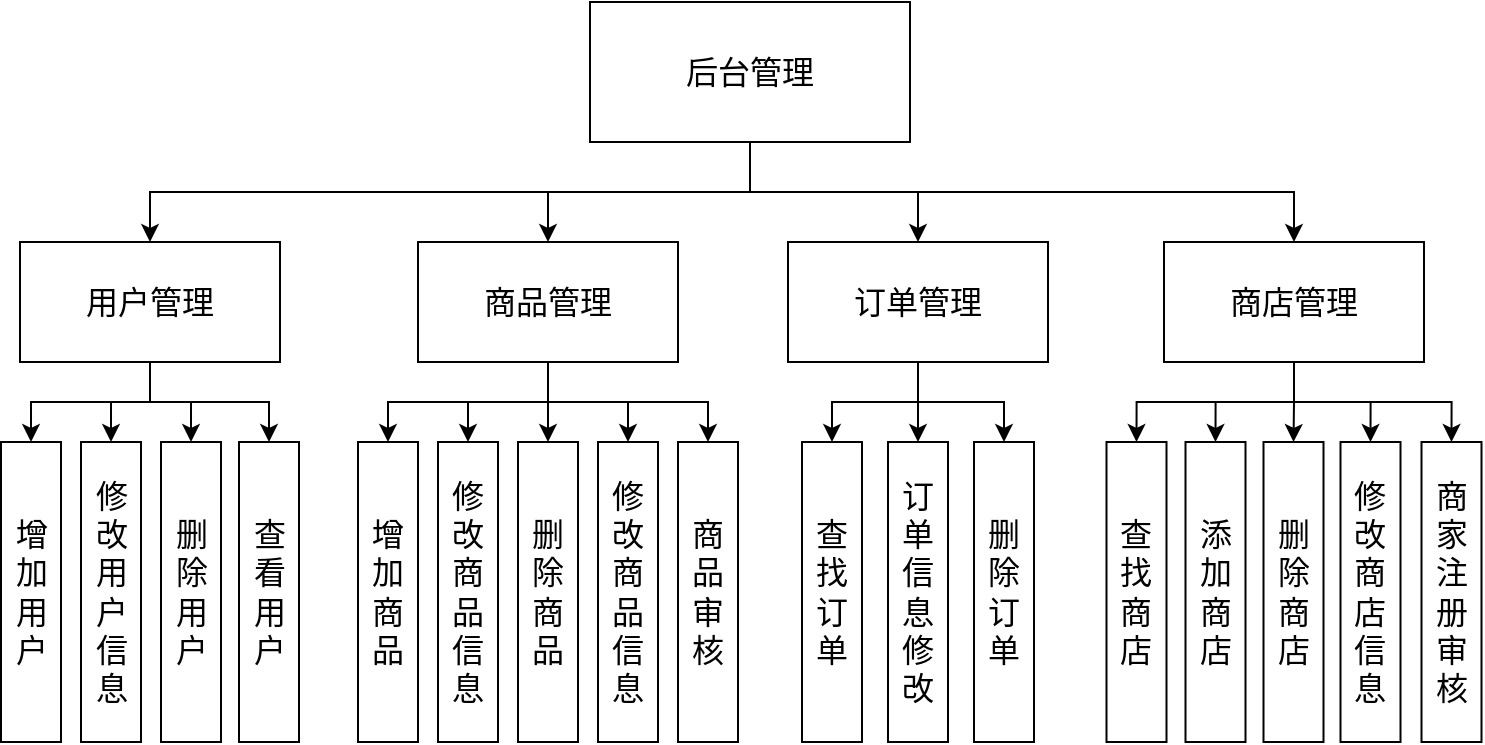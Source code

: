 <mxfile version="21.2.1" type="device">
  <diagram name="第 1 页" id="09D8fi8Q5Lg_BgYtTG0T">
    <mxGraphModel dx="1036" dy="606" grid="1" gridSize="10" guides="1" tooltips="1" connect="1" arrows="1" fold="1" page="1" pageScale="1" pageWidth="827" pageHeight="1169" math="0" shadow="0">
      <root>
        <mxCell id="0" />
        <mxCell id="1" parent="0" />
        <mxCell id="Uk1YHq_qjVBmFnVGHBF_-23" style="edgeStyle=orthogonalEdgeStyle;rounded=0;orthogonalLoop=1;jettySize=auto;html=1;" parent="1" source="FkndUxxzKpj9c6K7OWGn-1" target="IVscDV-QIPgrvAxyfhLB-3" edge="1">
          <mxGeometry relative="1" as="geometry" />
        </mxCell>
        <mxCell id="Uk1YHq_qjVBmFnVGHBF_-24" style="edgeStyle=orthogonalEdgeStyle;rounded=0;orthogonalLoop=1;jettySize=auto;html=1;" parent="1" source="FkndUxxzKpj9c6K7OWGn-1" target="IVscDV-QIPgrvAxyfhLB-4" edge="1">
          <mxGeometry relative="1" as="geometry" />
        </mxCell>
        <mxCell id="Uk1YHq_qjVBmFnVGHBF_-26" style="edgeStyle=elbowEdgeStyle;rounded=0;orthogonalLoop=1;jettySize=auto;html=1;entryX=0.5;entryY=0;entryDx=0;entryDy=0;elbow=vertical;" parent="1" source="FkndUxxzKpj9c6K7OWGn-1" target="IVscDV-QIPgrvAxyfhLB-5" edge="1">
          <mxGeometry relative="1" as="geometry" />
        </mxCell>
        <mxCell id="Uk1YHq_qjVBmFnVGHBF_-27" style="edgeStyle=elbowEdgeStyle;rounded=0;orthogonalLoop=1;jettySize=auto;html=1;entryX=0.5;entryY=0;entryDx=0;entryDy=0;elbow=vertical;" parent="1" source="FkndUxxzKpj9c6K7OWGn-1" target="IVscDV-QIPgrvAxyfhLB-2" edge="1">
          <mxGeometry relative="1" as="geometry" />
        </mxCell>
        <mxCell id="FkndUxxzKpj9c6K7OWGn-1" value="后台管理" style="rounded=0;whiteSpace=wrap;html=1;fontSize=16;" parent="1" vertex="1">
          <mxGeometry x="334" y="200" width="160" height="70" as="geometry" />
        </mxCell>
        <mxCell id="Uk1YHq_qjVBmFnVGHBF_-1" style="edgeStyle=orthogonalEdgeStyle;rounded=0;orthogonalLoop=1;jettySize=auto;html=1;entryX=0.5;entryY=0;entryDx=0;entryDy=0;" parent="1" source="IVscDV-QIPgrvAxyfhLB-2" target="IVscDV-QIPgrvAxyfhLB-9" edge="1">
          <mxGeometry relative="1" as="geometry" />
        </mxCell>
        <mxCell id="Uk1YHq_qjVBmFnVGHBF_-2" style="edgeStyle=orthogonalEdgeStyle;rounded=0;orthogonalLoop=1;jettySize=auto;html=1;" parent="1" source="IVscDV-QIPgrvAxyfhLB-2" target="IVscDV-QIPgrvAxyfhLB-8" edge="1">
          <mxGeometry relative="1" as="geometry" />
        </mxCell>
        <mxCell id="Uk1YHq_qjVBmFnVGHBF_-4" style="edgeStyle=orthogonalEdgeStyle;rounded=0;orthogonalLoop=1;jettySize=auto;html=1;entryX=0.5;entryY=0;entryDx=0;entryDy=0;" parent="1" source="IVscDV-QIPgrvAxyfhLB-2" target="IVscDV-QIPgrvAxyfhLB-7" edge="1">
          <mxGeometry relative="1" as="geometry" />
        </mxCell>
        <mxCell id="Uk1YHq_qjVBmFnVGHBF_-5" style="edgeStyle=orthogonalEdgeStyle;rounded=0;orthogonalLoop=1;jettySize=auto;html=1;entryX=0.5;entryY=0;entryDx=0;entryDy=0;" parent="1" source="IVscDV-QIPgrvAxyfhLB-2" target="IVscDV-QIPgrvAxyfhLB-10" edge="1">
          <mxGeometry relative="1" as="geometry" />
        </mxCell>
        <mxCell id="IVscDV-QIPgrvAxyfhLB-2" value="用户管理" style="rounded=0;whiteSpace=wrap;html=1;fontSize=16;" parent="1" vertex="1">
          <mxGeometry x="49" y="320" width="130" height="60" as="geometry" />
        </mxCell>
        <mxCell id="Uk1YHq_qjVBmFnVGHBF_-7" style="edgeStyle=orthogonalEdgeStyle;rounded=0;orthogonalLoop=1;jettySize=auto;html=1;" parent="1" source="IVscDV-QIPgrvAxyfhLB-3" target="IVscDV-QIPgrvAxyfhLB-14" edge="1">
          <mxGeometry relative="1" as="geometry" />
        </mxCell>
        <mxCell id="Uk1YHq_qjVBmFnVGHBF_-8" style="edgeStyle=orthogonalEdgeStyle;rounded=0;orthogonalLoop=1;jettySize=auto;html=1;entryX=0.5;entryY=0;entryDx=0;entryDy=0;" parent="1" source="IVscDV-QIPgrvAxyfhLB-3" target="IVscDV-QIPgrvAxyfhLB-12" edge="1">
          <mxGeometry relative="1" as="geometry" />
        </mxCell>
        <mxCell id="Uk1YHq_qjVBmFnVGHBF_-9" style="edgeStyle=orthogonalEdgeStyle;rounded=0;orthogonalLoop=1;jettySize=auto;html=1;entryX=0.5;entryY=0;entryDx=0;entryDy=0;" parent="1" source="IVscDV-QIPgrvAxyfhLB-3" target="IVscDV-QIPgrvAxyfhLB-13" edge="1">
          <mxGeometry relative="1" as="geometry" />
        </mxCell>
        <mxCell id="Uk1YHq_qjVBmFnVGHBF_-10" style="edgeStyle=orthogonalEdgeStyle;rounded=0;orthogonalLoop=1;jettySize=auto;html=1;" parent="1" source="IVscDV-QIPgrvAxyfhLB-3" target="IVscDV-QIPgrvAxyfhLB-15" edge="1">
          <mxGeometry relative="1" as="geometry" />
        </mxCell>
        <mxCell id="Uk1YHq_qjVBmFnVGHBF_-11" style="edgeStyle=orthogonalEdgeStyle;rounded=0;orthogonalLoop=1;jettySize=auto;html=1;entryX=0.5;entryY=0;entryDx=0;entryDy=0;" parent="1" source="IVscDV-QIPgrvAxyfhLB-3" target="IVscDV-QIPgrvAxyfhLB-16" edge="1">
          <mxGeometry relative="1" as="geometry" />
        </mxCell>
        <mxCell id="IVscDV-QIPgrvAxyfhLB-3" value="商品管理" style="rounded=0;whiteSpace=wrap;html=1;fontSize=16;" parent="1" vertex="1">
          <mxGeometry x="248" y="320" width="130" height="60" as="geometry" />
        </mxCell>
        <mxCell id="Uk1YHq_qjVBmFnVGHBF_-12" style="edgeStyle=orthogonalEdgeStyle;rounded=0;orthogonalLoop=1;jettySize=auto;html=1;" parent="1" source="IVscDV-QIPgrvAxyfhLB-4" target="IVscDV-QIPgrvAxyfhLB-17" edge="1">
          <mxGeometry relative="1" as="geometry" />
        </mxCell>
        <mxCell id="Uk1YHq_qjVBmFnVGHBF_-13" style="edgeStyle=orthogonalEdgeStyle;rounded=0;orthogonalLoop=1;jettySize=auto;html=1;entryX=0.5;entryY=0;entryDx=0;entryDy=0;" parent="1" source="IVscDV-QIPgrvAxyfhLB-4" target="IVscDV-QIPgrvAxyfhLB-18" edge="1">
          <mxGeometry relative="1" as="geometry" />
        </mxCell>
        <mxCell id="Uk1YHq_qjVBmFnVGHBF_-14" style="edgeStyle=orthogonalEdgeStyle;rounded=0;orthogonalLoop=1;jettySize=auto;html=1;entryX=0.5;entryY=0;entryDx=0;entryDy=0;" parent="1" source="IVscDV-QIPgrvAxyfhLB-4" target="IVscDV-QIPgrvAxyfhLB-19" edge="1">
          <mxGeometry relative="1" as="geometry" />
        </mxCell>
        <mxCell id="IVscDV-QIPgrvAxyfhLB-4" value="订单管理" style="rounded=0;whiteSpace=wrap;html=1;fontSize=16;" parent="1" vertex="1">
          <mxGeometry x="433" y="320" width="130" height="60" as="geometry" />
        </mxCell>
        <mxCell id="Uk1YHq_qjVBmFnVGHBF_-19" style="edgeStyle=orthogonalEdgeStyle;rounded=0;orthogonalLoop=1;jettySize=auto;html=1;entryX=0.5;entryY=0;entryDx=0;entryDy=0;" parent="1" source="IVscDV-QIPgrvAxyfhLB-5" target="Uk1YHq_qjVBmFnVGHBF_-16" edge="1">
          <mxGeometry relative="1" as="geometry" />
        </mxCell>
        <mxCell id="Uk1YHq_qjVBmFnVGHBF_-20" style="edgeStyle=orthogonalEdgeStyle;rounded=0;orthogonalLoop=1;jettySize=auto;html=1;entryX=0.5;entryY=0;entryDx=0;entryDy=0;" parent="1" source="IVscDV-QIPgrvAxyfhLB-5" target="Uk1YHq_qjVBmFnVGHBF_-17" edge="1">
          <mxGeometry relative="1" as="geometry" />
        </mxCell>
        <mxCell id="Uk1YHq_qjVBmFnVGHBF_-21" style="edgeStyle=orthogonalEdgeStyle;rounded=0;orthogonalLoop=1;jettySize=auto;html=1;entryX=0.5;entryY=0;entryDx=0;entryDy=0;" parent="1" source="IVscDV-QIPgrvAxyfhLB-5" target="Uk1YHq_qjVBmFnVGHBF_-15" edge="1">
          <mxGeometry relative="1" as="geometry" />
        </mxCell>
        <mxCell id="Uk1YHq_qjVBmFnVGHBF_-22" style="edgeStyle=orthogonalEdgeStyle;rounded=0;orthogonalLoop=1;jettySize=auto;html=1;entryX=0.5;entryY=0;entryDx=0;entryDy=0;" parent="1" source="IVscDV-QIPgrvAxyfhLB-5" target="Uk1YHq_qjVBmFnVGHBF_-18" edge="1">
          <mxGeometry relative="1" as="geometry" />
        </mxCell>
        <mxCell id="dnZ8e3zDJob13JlKD9KA-4" style="edgeStyle=orthogonalEdgeStyle;rounded=0;orthogonalLoop=1;jettySize=auto;html=1;entryX=0.5;entryY=0;entryDx=0;entryDy=0;" parent="1" source="IVscDV-QIPgrvAxyfhLB-5" target="IVscDV-QIPgrvAxyfhLB-11" edge="1">
          <mxGeometry relative="1" as="geometry" />
        </mxCell>
        <mxCell id="IVscDV-QIPgrvAxyfhLB-5" value="商店管理" style="rounded=0;whiteSpace=wrap;html=1;fontSize=16;" parent="1" vertex="1">
          <mxGeometry x="621" y="320" width="130" height="60" as="geometry" />
        </mxCell>
        <mxCell id="IVscDV-QIPgrvAxyfhLB-7" value="删除用户" style="rounded=0;whiteSpace=wrap;html=1;fontSize=16;" parent="1" vertex="1">
          <mxGeometry x="119.5" y="420" width="30" height="150" as="geometry" />
        </mxCell>
        <mxCell id="IVscDV-QIPgrvAxyfhLB-8" value="修改用户信息" style="rounded=0;whiteSpace=wrap;html=1;fontSize=16;" parent="1" vertex="1">
          <mxGeometry x="79.5" y="420" width="30" height="150" as="geometry" />
        </mxCell>
        <mxCell id="IVscDV-QIPgrvAxyfhLB-9" value="增加用户" style="rounded=0;whiteSpace=wrap;html=1;fontSize=16;" parent="1" vertex="1">
          <mxGeometry x="39.5" y="420" width="30" height="150" as="geometry" />
        </mxCell>
        <mxCell id="IVscDV-QIPgrvAxyfhLB-10" value="查看用户" style="rounded=0;whiteSpace=wrap;html=1;fontSize=16;" parent="1" vertex="1">
          <mxGeometry x="158.5" y="420" width="30" height="150" as="geometry" />
        </mxCell>
        <mxCell id="IVscDV-QIPgrvAxyfhLB-11" value="商家注册审核" style="rounded=0;whiteSpace=wrap;html=1;fontSize=16;" parent="1" vertex="1">
          <mxGeometry x="749.75" y="420" width="30" height="150" as="geometry" />
        </mxCell>
        <mxCell id="IVscDV-QIPgrvAxyfhLB-12" value="增加商品" style="rounded=0;whiteSpace=wrap;html=1;fontSize=16;" parent="1" vertex="1">
          <mxGeometry x="218" y="420" width="30" height="150" as="geometry" />
        </mxCell>
        <mxCell id="IVscDV-QIPgrvAxyfhLB-13" value="修改商品信息" style="rounded=0;whiteSpace=wrap;html=1;fontSize=16;" parent="1" vertex="1">
          <mxGeometry x="258" y="420" width="30" height="150" as="geometry" />
        </mxCell>
        <mxCell id="IVscDV-QIPgrvAxyfhLB-14" value="删除商品" style="rounded=0;whiteSpace=wrap;html=1;fontSize=16;" parent="1" vertex="1">
          <mxGeometry x="298" y="420" width="30" height="150" as="geometry" />
        </mxCell>
        <mxCell id="IVscDV-QIPgrvAxyfhLB-15" value="修改商品信息" style="rounded=0;whiteSpace=wrap;html=1;fontSize=16;" parent="1" vertex="1">
          <mxGeometry x="338" y="420" width="30" height="150" as="geometry" />
        </mxCell>
        <mxCell id="IVscDV-QIPgrvAxyfhLB-16" value="商品审核" style="rounded=0;whiteSpace=wrap;html=1;fontSize=16;" parent="1" vertex="1">
          <mxGeometry x="378" y="420" width="30" height="150" as="geometry" />
        </mxCell>
        <mxCell id="IVscDV-QIPgrvAxyfhLB-17" value="订单信息修改" style="rounded=0;whiteSpace=wrap;html=1;fontSize=16;flipH=1;" parent="1" vertex="1">
          <mxGeometry x="483" y="420" width="30" height="150" as="geometry" />
        </mxCell>
        <mxCell id="IVscDV-QIPgrvAxyfhLB-18" value="查找订单" style="rounded=0;whiteSpace=wrap;html=1;fontSize=16;flipH=1;" parent="1" vertex="1">
          <mxGeometry x="440" y="420" width="30" height="150" as="geometry" />
        </mxCell>
        <mxCell id="IVscDV-QIPgrvAxyfhLB-19" value="删除订单" style="rounded=0;whiteSpace=wrap;html=1;fontSize=16;flipH=1;" parent="1" vertex="1">
          <mxGeometry x="526" y="420" width="30" height="150" as="geometry" />
        </mxCell>
        <mxCell id="Uk1YHq_qjVBmFnVGHBF_-15" value="删除商店" style="rounded=0;whiteSpace=wrap;html=1;fontSize=16;flipH=1;" parent="1" vertex="1">
          <mxGeometry x="670.75" y="420" width="30" height="150" as="geometry" />
        </mxCell>
        <mxCell id="Uk1YHq_qjVBmFnVGHBF_-16" value="查找商店" style="rounded=0;whiteSpace=wrap;html=1;fontSize=16;flipH=1;" parent="1" vertex="1">
          <mxGeometry x="592.25" y="420" width="30" height="150" as="geometry" />
        </mxCell>
        <mxCell id="Uk1YHq_qjVBmFnVGHBF_-17" value="添加商店" style="rounded=0;whiteSpace=wrap;html=1;fontSize=16;flipH=1;" parent="1" vertex="1">
          <mxGeometry x="631.75" y="420" width="30" height="150" as="geometry" />
        </mxCell>
        <mxCell id="Uk1YHq_qjVBmFnVGHBF_-18" value="修改商店信息" style="rounded=0;whiteSpace=wrap;html=1;fontSize=16;flipH=1;" parent="1" vertex="1">
          <mxGeometry x="709.25" y="420" width="30" height="150" as="geometry" />
        </mxCell>
      </root>
    </mxGraphModel>
  </diagram>
</mxfile>
